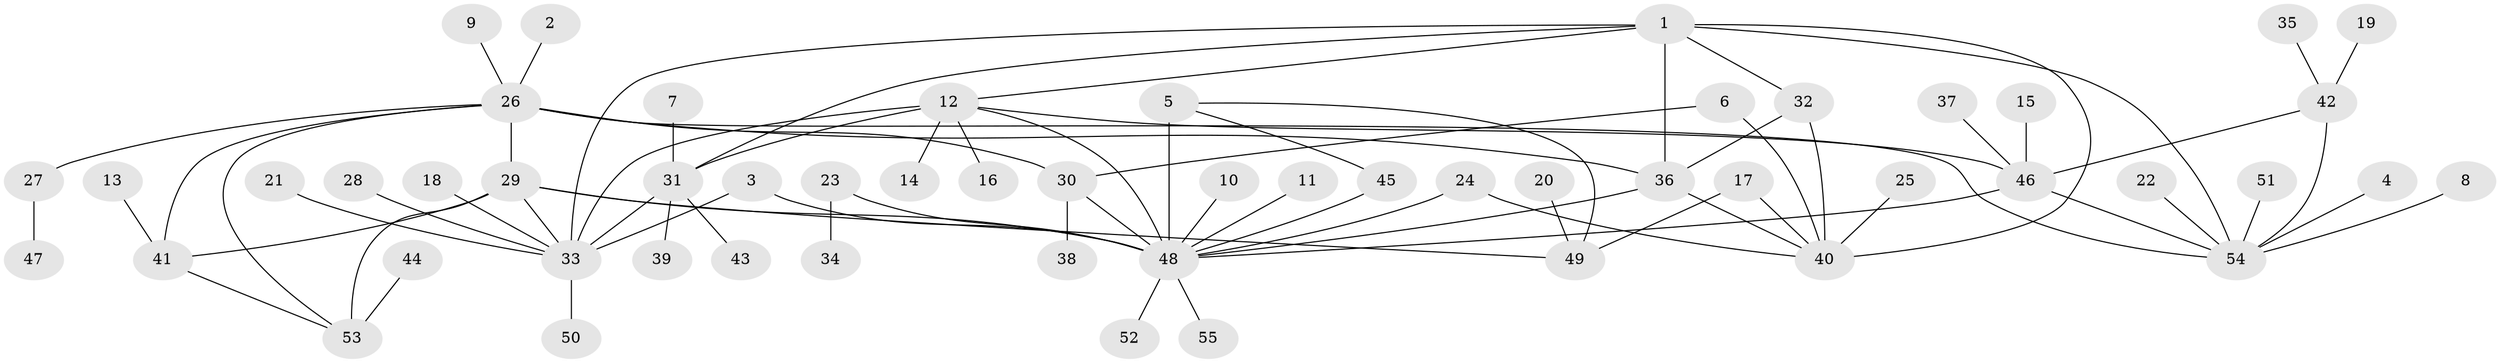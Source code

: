 // original degree distribution, {10: 0.027522935779816515, 4: 0.05504587155963303, 11: 0.009174311926605505, 6: 0.06422018348623854, 8: 0.045871559633027525, 9: 0.01834862385321101, 7: 0.01834862385321101, 5: 0.009174311926605505, 12: 0.009174311926605505, 1: 0.5688073394495413, 3: 0.05504587155963303, 2: 0.11926605504587157}
// Generated by graph-tools (version 1.1) at 2025/50/03/09/25 03:50:32]
// undirected, 55 vertices, 77 edges
graph export_dot {
graph [start="1"]
  node [color=gray90,style=filled];
  1;
  2;
  3;
  4;
  5;
  6;
  7;
  8;
  9;
  10;
  11;
  12;
  13;
  14;
  15;
  16;
  17;
  18;
  19;
  20;
  21;
  22;
  23;
  24;
  25;
  26;
  27;
  28;
  29;
  30;
  31;
  32;
  33;
  34;
  35;
  36;
  37;
  38;
  39;
  40;
  41;
  42;
  43;
  44;
  45;
  46;
  47;
  48;
  49;
  50;
  51;
  52;
  53;
  54;
  55;
  1 -- 12 [weight=1.0];
  1 -- 31 [weight=1.0];
  1 -- 32 [weight=2.0];
  1 -- 33 [weight=2.0];
  1 -- 36 [weight=2.0];
  1 -- 40 [weight=2.0];
  1 -- 54 [weight=1.0];
  2 -- 26 [weight=1.0];
  3 -- 33 [weight=1.0];
  3 -- 48 [weight=1.0];
  4 -- 54 [weight=1.0];
  5 -- 45 [weight=1.0];
  5 -- 48 [weight=3.0];
  5 -- 49 [weight=1.0];
  6 -- 30 [weight=1.0];
  6 -- 40 [weight=1.0];
  7 -- 31 [weight=1.0];
  8 -- 54 [weight=1.0];
  9 -- 26 [weight=1.0];
  10 -- 48 [weight=1.0];
  11 -- 48 [weight=1.0];
  12 -- 14 [weight=1.0];
  12 -- 16 [weight=1.0];
  12 -- 31 [weight=1.0];
  12 -- 33 [weight=2.0];
  12 -- 46 [weight=1.0];
  12 -- 48 [weight=1.0];
  13 -- 41 [weight=1.0];
  15 -- 46 [weight=1.0];
  17 -- 40 [weight=1.0];
  17 -- 49 [weight=1.0];
  18 -- 33 [weight=1.0];
  19 -- 42 [weight=1.0];
  20 -- 49 [weight=1.0];
  21 -- 33 [weight=1.0];
  22 -- 54 [weight=1.0];
  23 -- 34 [weight=1.0];
  23 -- 48 [weight=1.0];
  24 -- 40 [weight=1.0];
  24 -- 48 [weight=1.0];
  25 -- 40 [weight=1.0];
  26 -- 27 [weight=1.0];
  26 -- 29 [weight=2.0];
  26 -- 30 [weight=1.0];
  26 -- 36 [weight=1.0];
  26 -- 41 [weight=1.0];
  26 -- 53 [weight=1.0];
  26 -- 54 [weight=1.0];
  27 -- 47 [weight=1.0];
  28 -- 33 [weight=1.0];
  29 -- 33 [weight=1.0];
  29 -- 41 [weight=2.0];
  29 -- 48 [weight=2.0];
  29 -- 49 [weight=1.0];
  29 -- 53 [weight=2.0];
  30 -- 38 [weight=1.0];
  30 -- 48 [weight=1.0];
  31 -- 33 [weight=2.0];
  31 -- 39 [weight=1.0];
  31 -- 43 [weight=1.0];
  32 -- 36 [weight=1.0];
  32 -- 40 [weight=1.0];
  33 -- 50 [weight=1.0];
  35 -- 42 [weight=1.0];
  36 -- 40 [weight=1.0];
  36 -- 48 [weight=1.0];
  37 -- 46 [weight=1.0];
  41 -- 53 [weight=1.0];
  42 -- 46 [weight=1.0];
  42 -- 54 [weight=3.0];
  44 -- 53 [weight=1.0];
  45 -- 48 [weight=3.0];
  46 -- 48 [weight=1.0];
  46 -- 54 [weight=3.0];
  48 -- 52 [weight=1.0];
  48 -- 55 [weight=1.0];
  51 -- 54 [weight=1.0];
}
